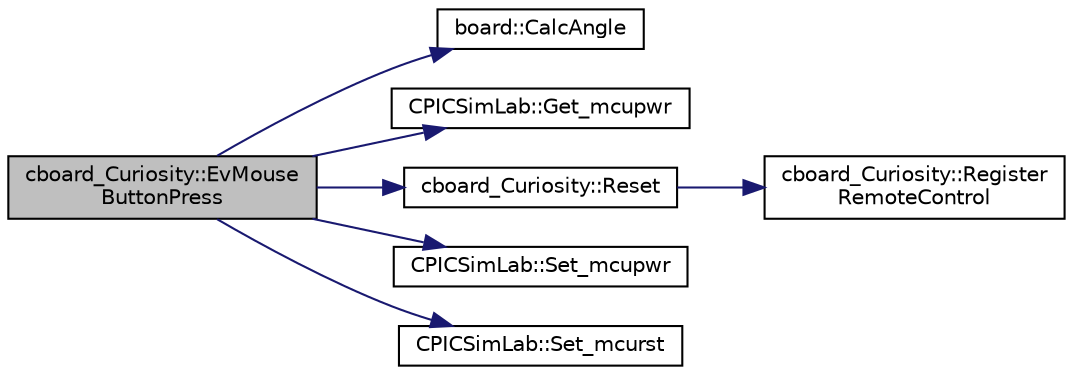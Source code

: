 digraph "cboard_Curiosity::EvMouseButtonPress"
{
 // LATEX_PDF_SIZE
  edge [fontname="Helvetica",fontsize="10",labelfontname="Helvetica",labelfontsize="10"];
  node [fontname="Helvetica",fontsize="10",shape=record];
  rankdir="LR";
  Node1 [label="cboard_Curiosity::EvMouse\lButtonPress",height=0.2,width=0.4,color="black", fillcolor="grey75", style="filled", fontcolor="black",tooltip="Event on the board."];
  Node1 -> Node2 [color="midnightblue",fontsize="10",style="solid",fontname="Helvetica"];
  Node2 [label="board::CalcAngle",height=0.2,width=0.4,color="black", fillcolor="white", style="filled",URL="$classboard.html#ad33f3c379cd910e781572ea1c110f844",tooltip="Calc rotary potentiometer angle."];
  Node1 -> Node3 [color="midnightblue",fontsize="10",style="solid",fontname="Helvetica"];
  Node3 [label="CPICSimLab::Get_mcupwr",height=0.2,width=0.4,color="black", fillcolor="white", style="filled",URL="$class_c_p_i_c_sim_lab.html#aac9970694b88fb7fae9f99fb3d3a5403",tooltip="Return actual power status of microcontroller ON/OFF."];
  Node1 -> Node4 [color="midnightblue",fontsize="10",style="solid",fontname="Helvetica"];
  Node4 [label="cboard_Curiosity::Reset",height=0.2,width=0.4,color="black", fillcolor="white", style="filled",URL="$classcboard___curiosity.html#a8b392a3f8820d42d0385269d7ebad27c",tooltip="Reset board status."];
  Node4 -> Node5 [color="midnightblue",fontsize="10",style="solid",fontname="Helvetica"];
  Node5 [label="cboard_Curiosity::Register\lRemoteControl",height=0.2,width=0.4,color="black", fillcolor="white", style="filled",URL="$classcboard___curiosity.html#a023b60b5f83d2d9e80284063781ec9fd",tooltip="Register remote control variables."];
  Node1 -> Node6 [color="midnightblue",fontsize="10",style="solid",fontname="Helvetica"];
  Node6 [label="CPICSimLab::Set_mcupwr",height=0.2,width=0.4,color="black", fillcolor="white", style="filled",URL="$class_c_p_i_c_sim_lab.html#a3d48a79d4835b85f63ff31b2d30a2c7e",tooltip="Set the power status of microcontroller ON/OFF."];
  Node1 -> Node7 [color="midnightblue",fontsize="10",style="solid",fontname="Helvetica"];
  Node7 [label="CPICSimLab::Set_mcurst",height=0.2,width=0.4,color="black", fillcolor="white", style="filled",URL="$class_c_p_i_c_sim_lab.html#a260bf50fe760fe92583b3546e7053c4d",tooltip="Set mcu rst flag (inform simulator about mcu reset state)"];
}
